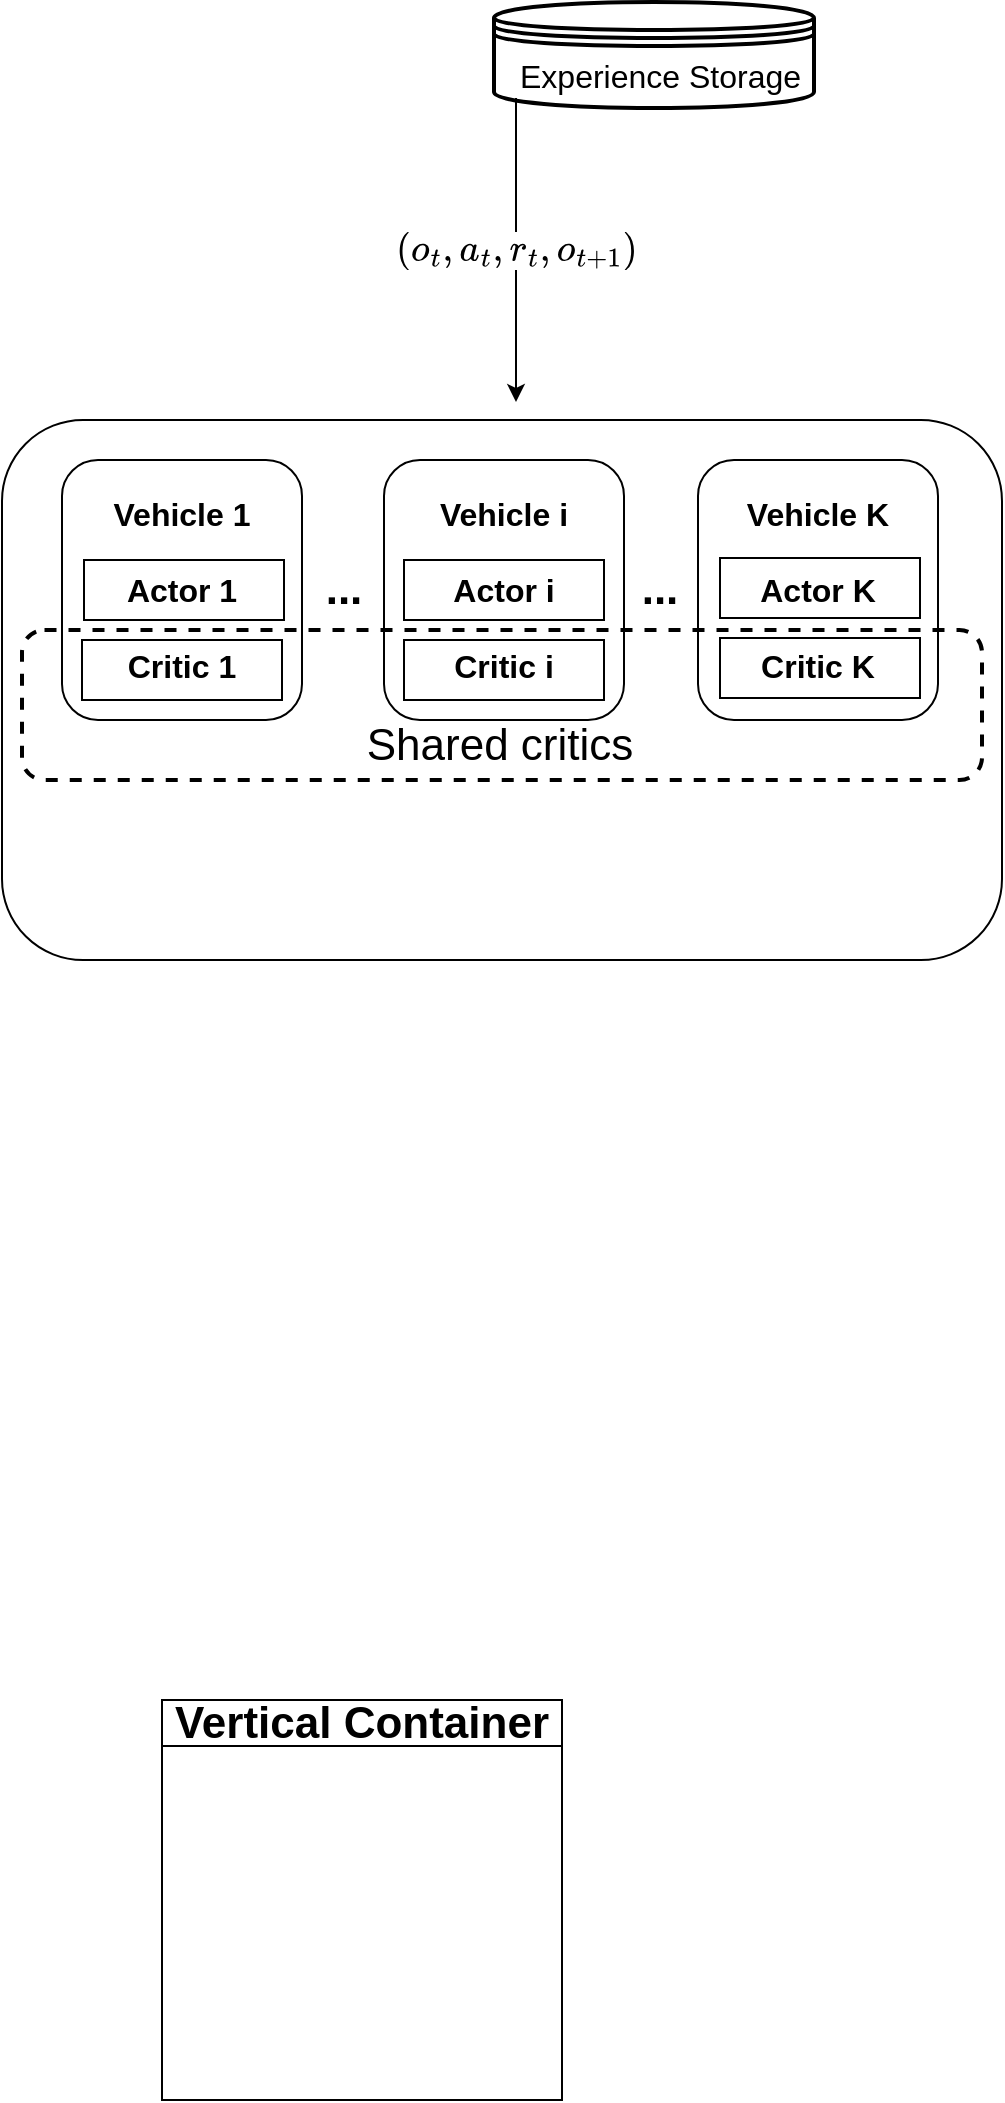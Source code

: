 <mxfile version="20.8.16" type="github">
  <diagram name="Page-1" id="2YBvvXClWsGukQMizWep">
    <mxGraphModel dx="521" dy="1521" grid="1" gridSize="10" guides="1" tooltips="1" connect="1" arrows="1" fold="1" page="1" pageScale="1" pageWidth="850" pageHeight="1100" math="1" shadow="0">
      <root>
        <mxCell id="0" />
        <mxCell id="1" parent="0" />
        <mxCell id="Kj5qIFh146dT2ycBZiFC-2" value="" style="rounded=1;whiteSpace=wrap;html=1;" vertex="1" parent="1">
          <mxGeometry x="120" y="-20" width="500" height="270" as="geometry" />
        </mxCell>
        <mxCell id="Kj5qIFh146dT2ycBZiFC-3" value="&lt;b style=&quot;font-size: 16px;&quot;&gt;Vehicle 1&lt;br&gt;&lt;br&gt;Actor 1&lt;br&gt;&lt;br&gt;Critic 1&lt;/b&gt;" style="rounded=1;whiteSpace=wrap;html=1;" vertex="1" parent="1">
          <mxGeometry x="150" width="120" height="130" as="geometry" />
        </mxCell>
        <mxCell id="Kj5qIFh146dT2ycBZiFC-4" value="&lt;b style=&quot;font-size: 16px;&quot;&gt;Vehicle i&lt;br&gt;&lt;br&gt;Actor i&lt;br&gt;&lt;br&gt;Critic i&lt;/b&gt;" style="rounded=1;whiteSpace=wrap;html=1;" vertex="1" parent="1">
          <mxGeometry x="311" width="120" height="130" as="geometry" />
        </mxCell>
        <mxCell id="Kj5qIFh146dT2ycBZiFC-6" value="&lt;b style=&quot;font-size: 16px;&quot;&gt;Vehicle K&lt;br&gt;&lt;br&gt;Actor K&lt;br&gt;&lt;br&gt;Critic K&lt;/b&gt;" style="rounded=1;whiteSpace=wrap;html=1;" vertex="1" parent="1">
          <mxGeometry x="468" width="120" height="130" as="geometry" />
        </mxCell>
        <mxCell id="Kj5qIFh146dT2ycBZiFC-8" value="&lt;b&gt;&lt;font style=&quot;font-size: 22px;&quot;&gt;...&lt;/font&gt;&lt;/b&gt;" style="text;html=1;strokeColor=none;fillColor=none;align=center;verticalAlign=middle;whiteSpace=wrap;rounded=0;" vertex="1" parent="1">
          <mxGeometry x="261" y="50" width="60" height="30" as="geometry" />
        </mxCell>
        <mxCell id="Kj5qIFh146dT2ycBZiFC-9" value="&lt;b&gt;&lt;font style=&quot;font-size: 22px;&quot;&gt;...&lt;/font&gt;&lt;/b&gt;" style="text;html=1;strokeColor=none;fillColor=none;align=center;verticalAlign=middle;whiteSpace=wrap;rounded=0;" vertex="1" parent="1">
          <mxGeometry x="419" y="50" width="60" height="30" as="geometry" />
        </mxCell>
        <mxCell id="Kj5qIFh146dT2ycBZiFC-10" value="Vertical Container" style="swimlane;whiteSpace=wrap;html=1;fontSize=22;" vertex="1" parent="1">
          <mxGeometry x="200" y="620" width="200" height="200" as="geometry" />
        </mxCell>
        <mxCell id="Kj5qIFh146dT2ycBZiFC-11" value="" style="rounded=0;whiteSpace=wrap;html=1;fontSize=22;fillColor=none;" vertex="1" parent="1">
          <mxGeometry x="161" y="50" width="100" height="30" as="geometry" />
        </mxCell>
        <mxCell id="Kj5qIFh146dT2ycBZiFC-12" value="" style="rounded=0;whiteSpace=wrap;html=1;fontSize=22;fillColor=none;" vertex="1" parent="1">
          <mxGeometry x="160" y="90" width="100" height="30" as="geometry" />
        </mxCell>
        <mxCell id="Kj5qIFh146dT2ycBZiFC-13" value="" style="rounded=0;whiteSpace=wrap;html=1;fontSize=22;fillColor=none;" vertex="1" parent="1">
          <mxGeometry x="321" y="50" width="100" height="30" as="geometry" />
        </mxCell>
        <mxCell id="Kj5qIFh146dT2ycBZiFC-14" value="" style="rounded=0;whiteSpace=wrap;html=1;fontSize=22;fillColor=none;" vertex="1" parent="1">
          <mxGeometry x="321" y="90" width="100" height="30" as="geometry" />
        </mxCell>
        <mxCell id="Kj5qIFh146dT2ycBZiFC-15" value="" style="rounded=0;whiteSpace=wrap;html=1;fontSize=22;fillColor=none;" vertex="1" parent="1">
          <mxGeometry x="479" y="49" width="100" height="30" as="geometry" />
        </mxCell>
        <mxCell id="Kj5qIFh146dT2ycBZiFC-16" value="" style="rounded=0;whiteSpace=wrap;html=1;fontSize=22;fillColor=none;" vertex="1" parent="1">
          <mxGeometry x="479" y="89" width="100" height="30" as="geometry" />
        </mxCell>
        <mxCell id="Kj5qIFh146dT2ycBZiFC-19" value="" style="rounded=1;whiteSpace=wrap;html=1;fontSize=22;fillColor=none;dashed=1;strokeWidth=2;" vertex="1" parent="1">
          <mxGeometry x="130" y="85" width="480" height="75" as="geometry" />
        </mxCell>
        <mxCell id="Kj5qIFh146dT2ycBZiFC-20" value="Shared critics" style="text;html=1;strokeColor=none;fillColor=none;align=center;verticalAlign=middle;whiteSpace=wrap;rounded=0;fontSize=22;" vertex="1" parent="1">
          <mxGeometry x="159" y="128" width="420" height="30" as="geometry" />
        </mxCell>
        <mxCell id="Kj5qIFh146dT2ycBZiFC-23" value="" style="endArrow=classic;html=1;rounded=0;fontSize=16;" edge="1" parent="1">
          <mxGeometry relative="1" as="geometry">
            <mxPoint x="377" y="-181" as="sourcePoint" />
            <mxPoint x="377" y="-29" as="targetPoint" />
          </mxGeometry>
        </mxCell>
        <mxCell id="Kj5qIFh146dT2ycBZiFC-24" value="&lt;svg style=&quot;vertical-align: -0.566ex;&quot; xmlns:xlink=&quot;http://www.w3.org/1999/xlink&quot; viewBox=&quot;0 -750 6318.7 1000&quot; role=&quot;img&quot; height=&quot;2.262ex&quot; width=&quot;14.296ex&quot; xmlns=&quot;http://www.w3.org/2000/svg&quot;&gt;&lt;defs&gt;&lt;path d=&quot;M94 250Q94 319 104 381T127 488T164 576T202 643T244 695T277 729T302 750H315H319Q333 750 333 741Q333 738 316 720T275 667T226 581T184 443T167 250T184 58T225 -81T274 -167T316 -220T333 -241Q333 -250 318 -250H315H302L274 -226Q180 -141 137 -14T94 250Z&quot; id=&quot;MJX-1-TEX-N-28&quot;&gt;&lt;/path&gt;&lt;path d=&quot;M201 -11Q126 -11 80 38T34 156Q34 221 64 279T146 380Q222 441 301 441Q333 441 341 440Q354 437 367 433T402 417T438 387T464 338T476 268Q476 161 390 75T201 -11ZM121 120Q121 70 147 48T206 26Q250 26 289 58T351 142Q360 163 374 216T388 308Q388 352 370 375Q346 405 306 405Q243 405 195 347Q158 303 140 230T121 120Z&quot; id=&quot;MJX-1-TEX-I-1D45C&quot;&gt;&lt;/path&gt;&lt;path d=&quot;M26 385Q19 392 19 395Q19 399 22 411T27 425Q29 430 36 430T87 431H140L159 511Q162 522 166 540T173 566T179 586T187 603T197 615T211 624T229 626Q247 625 254 615T261 596Q261 589 252 549T232 470L222 433Q222 431 272 431H323Q330 424 330 420Q330 398 317 385H210L174 240Q135 80 135 68Q135 26 162 26Q197 26 230 60T283 144Q285 150 288 151T303 153H307Q322 153 322 145Q322 142 319 133Q314 117 301 95T267 48T216 6T155 -11Q125 -11 98 4T59 56Q57 64 57 83V101L92 241Q127 382 128 383Q128 385 77 385H26Z&quot; id=&quot;MJX-1-TEX-I-1D461&quot;&gt;&lt;/path&gt;&lt;path d=&quot;M78 35T78 60T94 103T137 121Q165 121 187 96T210 8Q210 -27 201 -60T180 -117T154 -158T130 -185T117 -194Q113 -194 104 -185T95 -172Q95 -168 106 -156T131 -126T157 -76T173 -3V9L172 8Q170 7 167 6T161 3T152 1T140 0Q113 0 96 17Z&quot; id=&quot;MJX-1-TEX-N-2C&quot;&gt;&lt;/path&gt;&lt;path d=&quot;M33 157Q33 258 109 349T280 441Q331 441 370 392Q386 422 416 422Q429 422 439 414T449 394Q449 381 412 234T374 68Q374 43 381 35T402 26Q411 27 422 35Q443 55 463 131Q469 151 473 152Q475 153 483 153H487Q506 153 506 144Q506 138 501 117T481 63T449 13Q436 0 417 -8Q409 -10 393 -10Q359 -10 336 5T306 36L300 51Q299 52 296 50Q294 48 292 46Q233 -10 172 -10Q117 -10 75 30T33 157ZM351 328Q351 334 346 350T323 385T277 405Q242 405 210 374T160 293Q131 214 119 129Q119 126 119 118T118 106Q118 61 136 44T179 26Q217 26 254 59T298 110Q300 114 325 217T351 328Z&quot; id=&quot;MJX-1-TEX-I-1D44E&quot;&gt;&lt;/path&gt;&lt;path d=&quot;M21 287Q22 290 23 295T28 317T38 348T53 381T73 411T99 433T132 442Q161 442 183 430T214 408T225 388Q227 382 228 382T236 389Q284 441 347 441H350Q398 441 422 400Q430 381 430 363Q430 333 417 315T391 292T366 288Q346 288 334 299T322 328Q322 376 378 392Q356 405 342 405Q286 405 239 331Q229 315 224 298T190 165Q156 25 151 16Q138 -11 108 -11Q95 -11 87 -5T76 7T74 17Q74 30 114 189T154 366Q154 405 128 405Q107 405 92 377T68 316T57 280Q55 278 41 278H27Q21 284 21 287Z&quot; id=&quot;MJX-1-TEX-I-1D45F&quot;&gt;&lt;/path&gt;&lt;path d=&quot;M56 237T56 250T70 270H369V420L370 570Q380 583 389 583Q402 583 409 568V270H707Q722 262 722 250T707 230H409V-68Q401 -82 391 -82H389H387Q375 -82 369 -68V230H70Q56 237 56 250Z&quot; id=&quot;MJX-1-TEX-N-2B&quot;&gt;&lt;/path&gt;&lt;path d=&quot;M213 578L200 573Q186 568 160 563T102 556H83V602H102Q149 604 189 617T245 641T273 663Q275 666 285 666Q294 666 302 660V361L303 61Q310 54 315 52T339 48T401 46H427V0H416Q395 3 257 3Q121 3 100 0H88V46H114Q136 46 152 46T177 47T193 50T201 52T207 57T213 61V578Z&quot; id=&quot;MJX-1-TEX-N-31&quot;&gt;&lt;/path&gt;&lt;path d=&quot;M60 749L64 750Q69 750 74 750H86L114 726Q208 641 251 514T294 250Q294 182 284 119T261 12T224 -76T186 -143T145 -194T113 -227T90 -246Q87 -249 86 -250H74Q66 -250 63 -250T58 -247T55 -238Q56 -237 66 -225Q221 -64 221 250T66 725Q56 737 55 738Q55 746 60 749Z&quot; id=&quot;MJX-1-TEX-N-29&quot;&gt;&lt;/path&gt;&lt;/defs&gt;&lt;g transform=&quot;scale(1,-1)&quot; stroke-width=&quot;0&quot; fill=&quot;currentColor&quot; stroke=&quot;currentColor&quot;&gt;&lt;g data-mml-node=&quot;math&quot;&gt;&lt;g data-mml-node=&quot;mo&quot;&gt;&lt;use xlink:href=&quot;#MJX-1-TEX-N-28&quot; data-c=&quot;28&quot;&gt;&lt;/use&gt;&lt;/g&gt;&lt;g transform=&quot;translate(389,0)&quot; data-mml-node=&quot;msub&quot;&gt;&lt;g data-mml-node=&quot;mi&quot;&gt;&lt;use xlink:href=&quot;#MJX-1-TEX-I-1D45C&quot; data-c=&quot;1D45C&quot;&gt;&lt;/use&gt;&lt;/g&gt;&lt;g transform=&quot;translate(518,-150) scale(0.707)&quot; data-mml-node=&quot;mi&quot;&gt;&lt;use xlink:href=&quot;#MJX-1-TEX-I-1D461&quot; data-c=&quot;1D461&quot;&gt;&lt;/use&gt;&lt;/g&gt;&lt;/g&gt;&lt;g transform=&quot;translate(1212.3,0)&quot; data-mml-node=&quot;mo&quot;&gt;&lt;use xlink:href=&quot;#MJX-1-TEX-N-2C&quot; data-c=&quot;2C&quot;&gt;&lt;/use&gt;&lt;/g&gt;&lt;g transform=&quot;translate(1656.9,0)&quot; data-mml-node=&quot;msub&quot;&gt;&lt;g data-mml-node=&quot;mi&quot;&gt;&lt;use xlink:href=&quot;#MJX-1-TEX-I-1D44E&quot; data-c=&quot;1D44E&quot;&gt;&lt;/use&gt;&lt;/g&gt;&lt;g transform=&quot;translate(562,-150) scale(0.707)&quot; data-mml-node=&quot;mi&quot;&gt;&lt;use xlink:href=&quot;#MJX-1-TEX-I-1D461&quot; data-c=&quot;1D461&quot;&gt;&lt;/use&gt;&lt;/g&gt;&lt;/g&gt;&lt;g transform=&quot;translate(2524.2,0)&quot; data-mml-node=&quot;mo&quot;&gt;&lt;use xlink:href=&quot;#MJX-1-TEX-N-2C&quot; data-c=&quot;2C&quot;&gt;&lt;/use&gt;&lt;/g&gt;&lt;g transform=&quot;translate(2968.9,0)&quot; data-mml-node=&quot;msub&quot;&gt;&lt;g data-mml-node=&quot;mi&quot;&gt;&lt;use xlink:href=&quot;#MJX-1-TEX-I-1D45F&quot; data-c=&quot;1D45F&quot;&gt;&lt;/use&gt;&lt;/g&gt;&lt;g transform=&quot;translate(484,-150) scale(0.707)&quot; data-mml-node=&quot;mi&quot;&gt;&lt;use xlink:href=&quot;#MJX-1-TEX-I-1D461&quot; data-c=&quot;1D461&quot;&gt;&lt;/use&gt;&lt;/g&gt;&lt;/g&gt;&lt;g transform=&quot;translate(3758.1,0)&quot; data-mml-node=&quot;mo&quot;&gt;&lt;use xlink:href=&quot;#MJX-1-TEX-N-2C&quot; data-c=&quot;2C&quot;&gt;&lt;/use&gt;&lt;/g&gt;&lt;g transform=&quot;translate(4202.8,0)&quot; data-mml-node=&quot;msub&quot;&gt;&lt;g data-mml-node=&quot;mi&quot;&gt;&lt;use xlink:href=&quot;#MJX-1-TEX-I-1D45C&quot; data-c=&quot;1D45C&quot;&gt;&lt;/use&gt;&lt;/g&gt;&lt;g data-mjx-texclass=&quot;ORD&quot; transform=&quot;translate(518,-150) scale(0.707)&quot; data-mml-node=&quot;TeXAtom&quot;&gt;&lt;g data-mml-node=&quot;mi&quot;&gt;&lt;use xlink:href=&quot;#MJX-1-TEX-I-1D461&quot; data-c=&quot;1D461&quot;&gt;&lt;/use&gt;&lt;/g&gt;&lt;g transform=&quot;translate(361,0)&quot; data-mml-node=&quot;mo&quot;&gt;&lt;use xlink:href=&quot;#MJX-1-TEX-N-2B&quot; data-c=&quot;2B&quot;&gt;&lt;/use&gt;&lt;/g&gt;&lt;g transform=&quot;translate(1139,0)&quot; data-mml-node=&quot;mn&quot;&gt;&lt;use xlink:href=&quot;#MJX-1-TEX-N-31&quot; data-c=&quot;31&quot;&gt;&lt;/use&gt;&lt;/g&gt;&lt;/g&gt;&lt;/g&gt;&lt;g transform=&quot;translate(5929.7,0)&quot; data-mml-node=&quot;mo&quot;&gt;&lt;use xlink:href=&quot;#MJX-1-TEX-N-29&quot; data-c=&quot;29&quot;&gt;&lt;/use&gt;&lt;/g&gt;&lt;/g&gt;&lt;/g&gt;&lt;/svg&gt;" style="edgeLabel;resizable=0;html=1;align=center;verticalAlign=middle;dashed=1;strokeWidth=2;fontSize=16;fillColor=none;" connectable="0" vertex="1" parent="Kj5qIFh146dT2ycBZiFC-23">
          <mxGeometry relative="1" as="geometry">
            <mxPoint as="offset" />
          </mxGeometry>
        </mxCell>
        <mxCell id="Kj5qIFh146dT2ycBZiFC-25" value="Experience Storage" style="edgeLabel;resizable=0;html=1;align=left;verticalAlign=bottom;dashed=1;strokeWidth=2;fontSize=16;fillColor=none;" connectable="0" vertex="1" parent="Kj5qIFh146dT2ycBZiFC-23">
          <mxGeometry x="-1" relative="1" as="geometry" />
        </mxCell>
        <mxCell id="Kj5qIFh146dT2ycBZiFC-28" value="" style="shape=datastore;whiteSpace=wrap;html=1;strokeWidth=2;fontSize=16;fillColor=none;" vertex="1" parent="1">
          <mxGeometry x="366" y="-229" width="160" height="53" as="geometry" />
        </mxCell>
      </root>
    </mxGraphModel>
  </diagram>
</mxfile>
